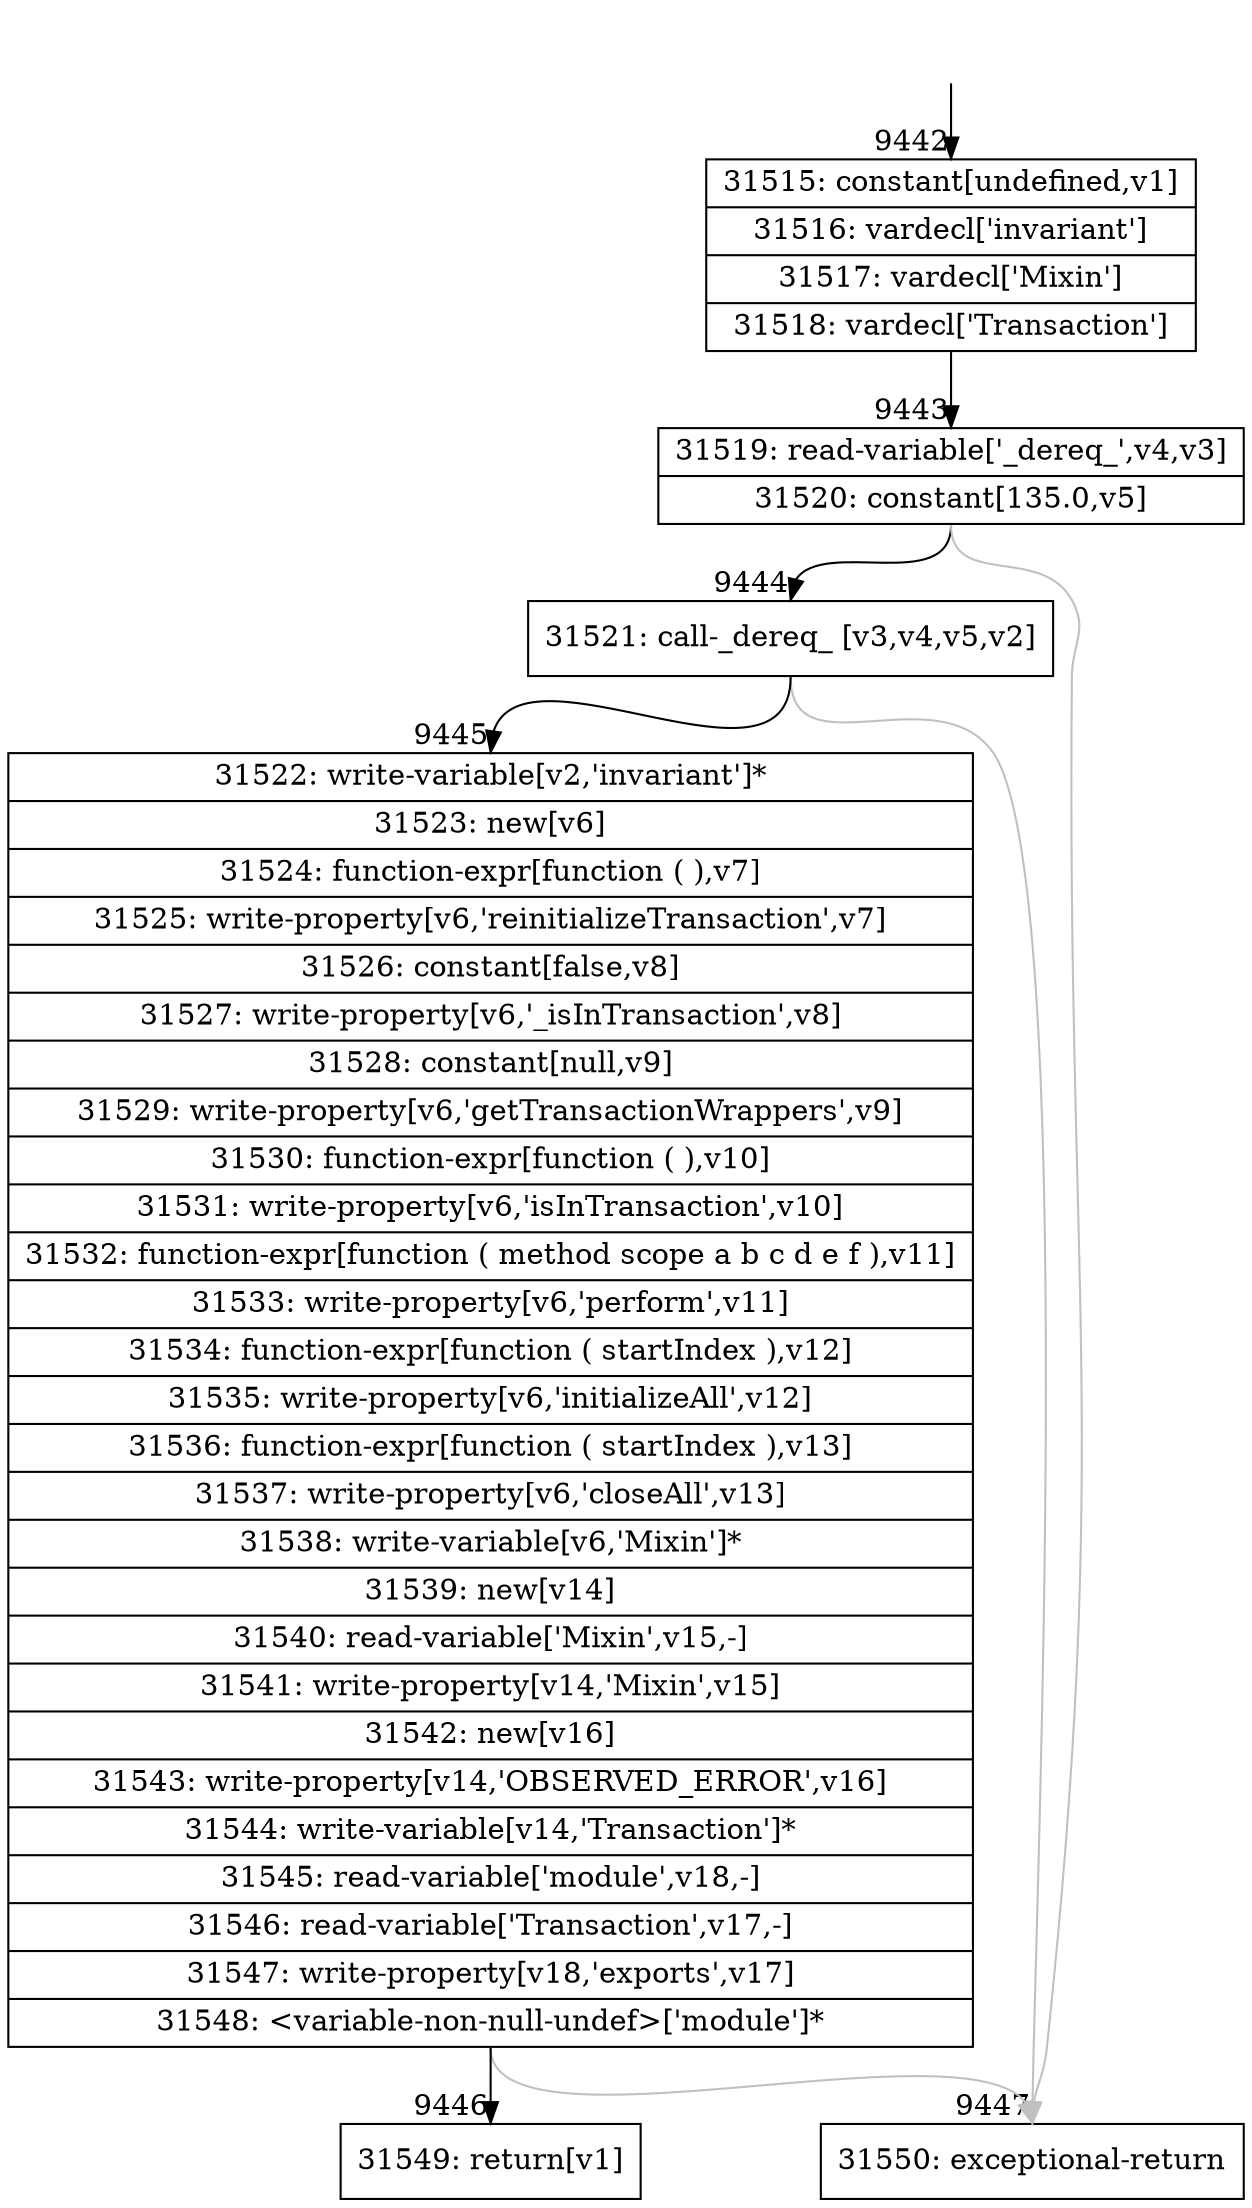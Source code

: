 digraph {
rankdir="TD"
BB_entry686[shape=none,label=""];
BB_entry686 -> BB9442 [tailport=s, headport=n, headlabel="    9442"]
BB9442 [shape=record label="{31515: constant[undefined,v1]|31516: vardecl['invariant']|31517: vardecl['Mixin']|31518: vardecl['Transaction']}" ] 
BB9442 -> BB9443 [tailport=s, headport=n, headlabel="      9443"]
BB9443 [shape=record label="{31519: read-variable['_dereq_',v4,v3]|31520: constant[135.0,v5]}" ] 
BB9443 -> BB9444 [tailport=s, headport=n, headlabel="      9444"]
BB9443 -> BB9447 [tailport=s, headport=n, color=gray, headlabel="      9447"]
BB9444 [shape=record label="{31521: call-_dereq_ [v3,v4,v5,v2]}" ] 
BB9444 -> BB9445 [tailport=s, headport=n, headlabel="      9445"]
BB9444 -> BB9447 [tailport=s, headport=n, color=gray]
BB9445 [shape=record label="{31522: write-variable[v2,'invariant']*|31523: new[v6]|31524: function-expr[function ( ),v7]|31525: write-property[v6,'reinitializeTransaction',v7]|31526: constant[false,v8]|31527: write-property[v6,'_isInTransaction',v8]|31528: constant[null,v9]|31529: write-property[v6,'getTransactionWrappers',v9]|31530: function-expr[function ( ),v10]|31531: write-property[v6,'isInTransaction',v10]|31532: function-expr[function ( method scope a b c d e f ),v11]|31533: write-property[v6,'perform',v11]|31534: function-expr[function ( startIndex ),v12]|31535: write-property[v6,'initializeAll',v12]|31536: function-expr[function ( startIndex ),v13]|31537: write-property[v6,'closeAll',v13]|31538: write-variable[v6,'Mixin']*|31539: new[v14]|31540: read-variable['Mixin',v15,-]|31541: write-property[v14,'Mixin',v15]|31542: new[v16]|31543: write-property[v14,'OBSERVED_ERROR',v16]|31544: write-variable[v14,'Transaction']*|31545: read-variable['module',v18,-]|31546: read-variable['Transaction',v17,-]|31547: write-property[v18,'exports',v17]|31548: \<variable-non-null-undef\>['module']*}" ] 
BB9445 -> BB9446 [tailport=s, headport=n, headlabel="      9446"]
BB9445 -> BB9447 [tailport=s, headport=n, color=gray]
BB9446 [shape=record label="{31549: return[v1]}" ] 
BB9447 [shape=record label="{31550: exceptional-return}" ] 
//#$~ 16748
}
